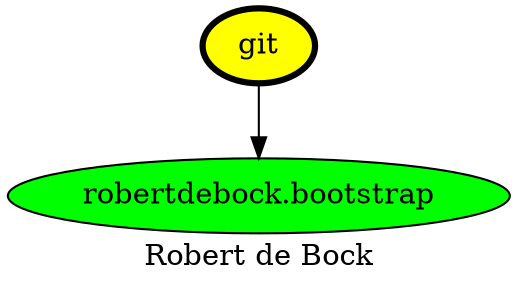 digraph PhiloDilemma {
  label = "Robert de Bock" ;
  overlap=false
  {
    "git" [fillcolor=yellow style=filled penwidth=3]
    "robertdebock.bootstrap" [fillcolor=green style=filled]
  }
  "git" -> "robertdebock.bootstrap"
}
